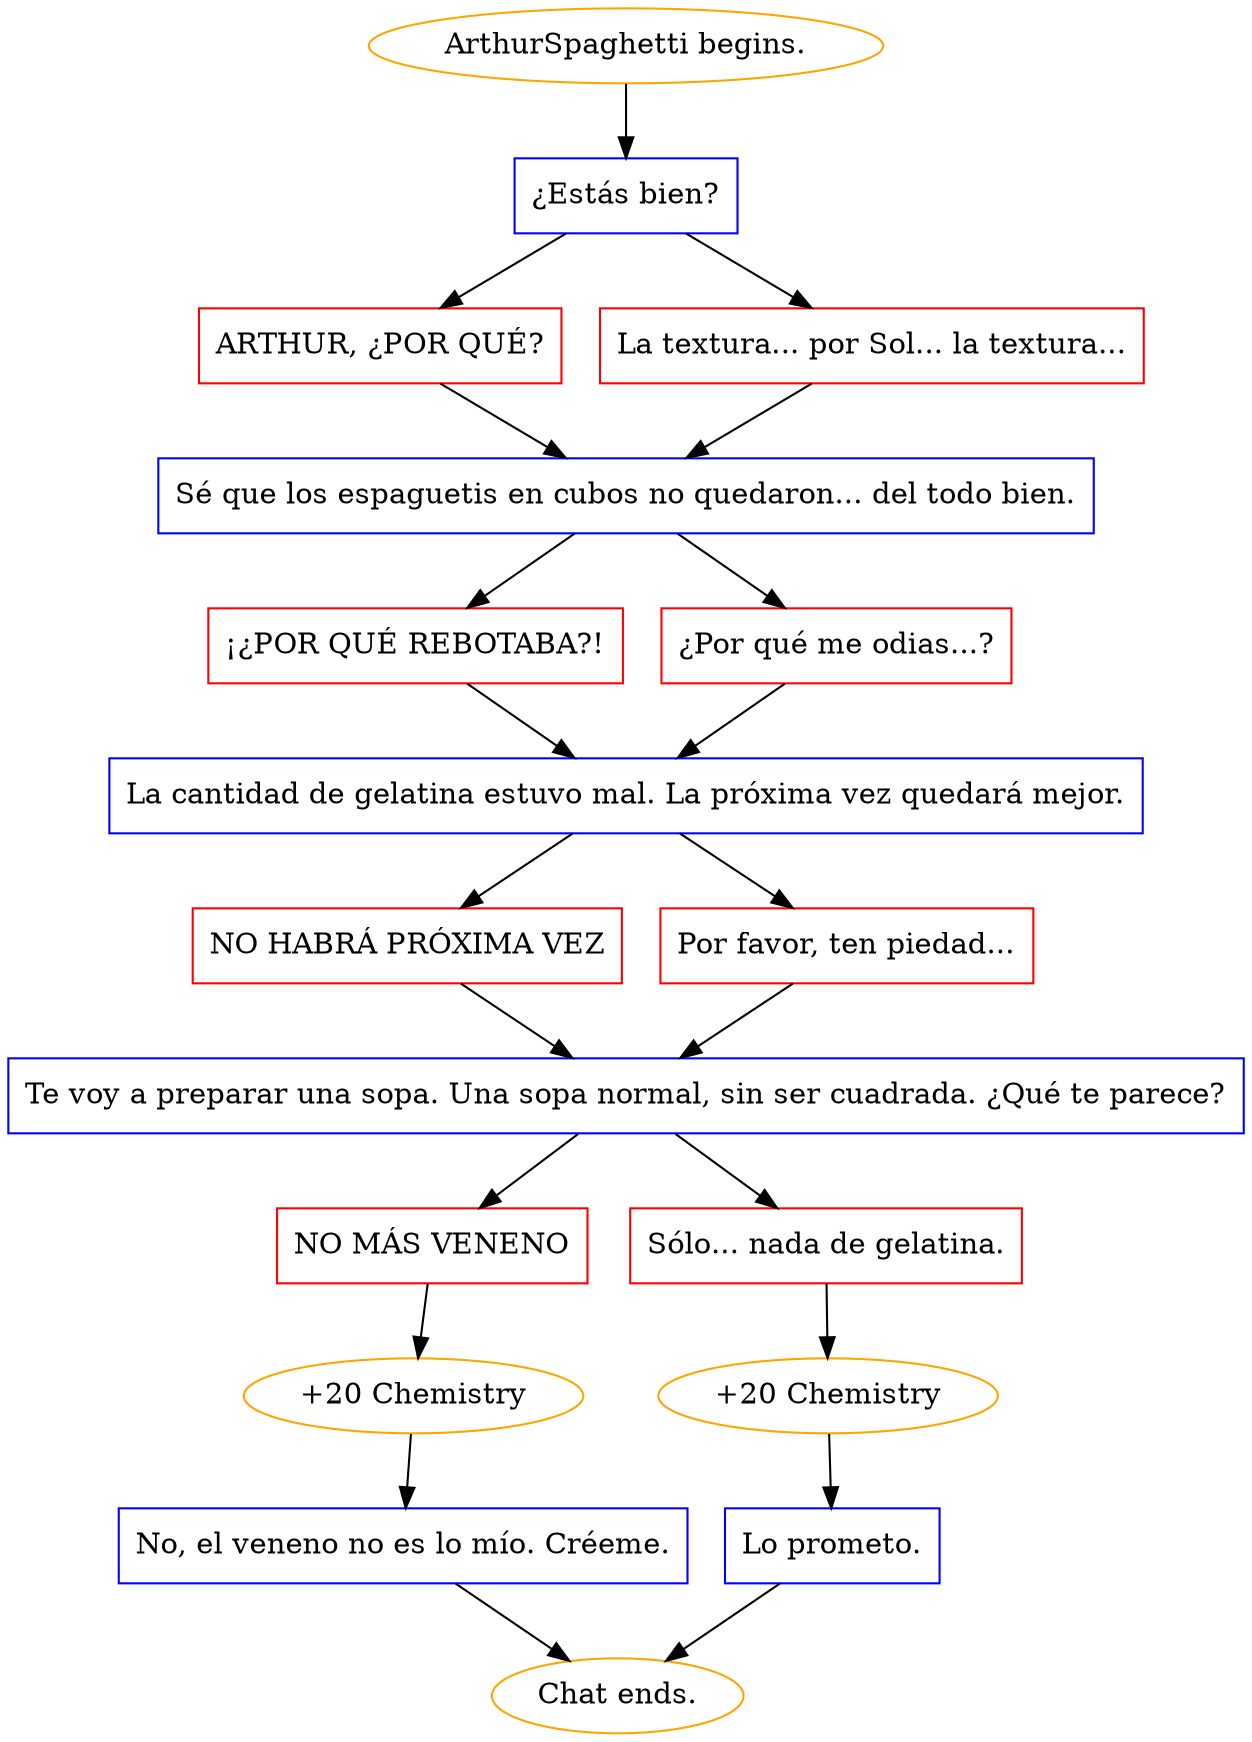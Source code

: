 digraph {
	"ArthurSpaghetti begins." [color=orange];
		"ArthurSpaghetti begins." -> j492944838;
	j492944838 [label="¿Estás bien?",shape=box,color=blue];
		j492944838 -> j3277560244;
		j492944838 -> j703432956;
	j3277560244 [label="ARTHUR, ¿POR QUÉ?",shape=box,color=red];
		j3277560244 -> j2749778305;
	j703432956 [label="La textura... por Sol... la textura...",shape=box,color=red];
		j703432956 -> j2749778305;
	j2749778305 [label="Sé que los espaguetis en cubos no quedaron... del todo bien.",shape=box,color=blue];
		j2749778305 -> j2935473440;
		j2749778305 -> j851245068;
	j2935473440 [label="¡¿POR QUÉ REBOTABA?!",shape=box,color=red];
		j2935473440 -> j708457893;
	j851245068 [label="¿Por qué me odias...?",shape=box,color=red];
		j851245068 -> j708457893;
	j708457893 [label="La cantidad de gelatina estuvo mal. La próxima vez quedará mejor.",shape=box,color=blue];
		j708457893 -> j709426548;
		j708457893 -> j41244938;
	j709426548 [label="NO HABRÁ PRÓXIMA VEZ",shape=box,color=red];
		j709426548 -> j888716934;
	j41244938 [label="Por favor, ten piedad...",shape=box,color=red];
		j41244938 -> j888716934;
	j888716934 [label="Te voy a preparar una sopa. Una sopa normal, sin ser cuadrada. ¿Qué te parece?",shape=box,color=blue];
		j888716934 -> j2048532648;
		j888716934 -> j882519720;
	j2048532648 [label="NO MÁS VENENO",shape=box,color=red];
		j2048532648 -> j1570471169;
	j882519720 [label="Sólo... nada de gelatina.",shape=box,color=red];
		j882519720 -> j2511630236;
	j1570471169 [label="+20 Chemistry",color=orange];
		j1570471169 -> j3394865221;
	j2511630236 [label="+20 Chemistry",color=orange];
		j2511630236 -> j3600896555;
	j3394865221 [label="No, el veneno no es lo mío. Créeme.",shape=box,color=blue];
		j3394865221 -> "Chat ends.";
	j3600896555 [label="Lo prometo.",shape=box,color=blue];
		j3600896555 -> "Chat ends.";
	"Chat ends." [color=orange];
}